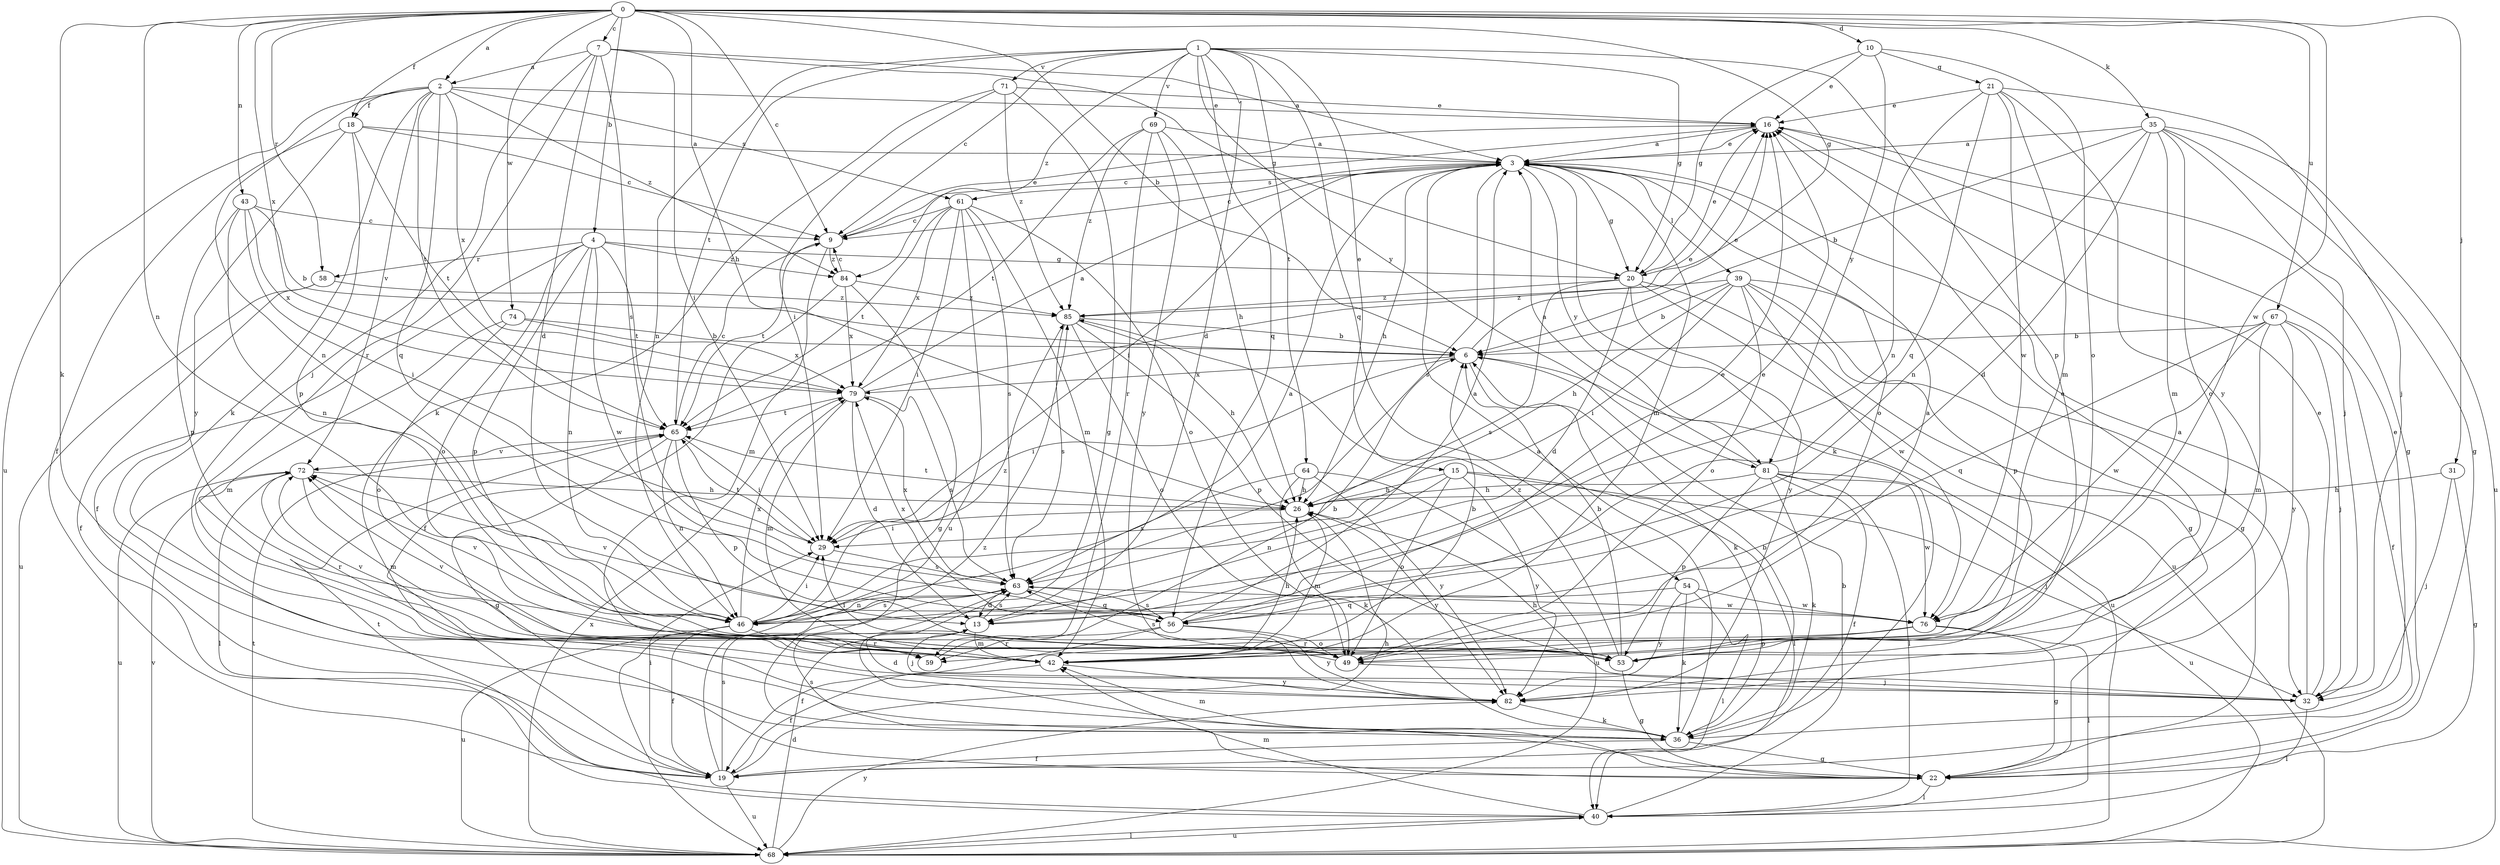strict digraph  {
0;
1;
2;
3;
4;
6;
7;
9;
10;
13;
15;
16;
18;
19;
20;
21;
22;
26;
29;
31;
32;
35;
36;
39;
40;
42;
43;
46;
49;
53;
54;
56;
58;
59;
61;
63;
64;
65;
67;
68;
69;
71;
72;
74;
76;
79;
81;
82;
84;
85;
0 -> 2  [label=a];
0 -> 4  [label=b];
0 -> 6  [label=b];
0 -> 7  [label=c];
0 -> 9  [label=c];
0 -> 10  [label=d];
0 -> 18  [label=f];
0 -> 20  [label=g];
0 -> 26  [label=h];
0 -> 31  [label=j];
0 -> 35  [label=k];
0 -> 36  [label=k];
0 -> 43  [label=n];
0 -> 46  [label=n];
0 -> 58  [label=r];
0 -> 67  [label=u];
0 -> 74  [label=w];
0 -> 76  [label=w];
0 -> 79  [label=x];
1 -> 9  [label=c];
1 -> 13  [label=d];
1 -> 15  [label=e];
1 -> 20  [label=g];
1 -> 46  [label=n];
1 -> 53  [label=p];
1 -> 54  [label=q];
1 -> 56  [label=q];
1 -> 64  [label=t];
1 -> 65  [label=t];
1 -> 69  [label=v];
1 -> 71  [label=v];
1 -> 81  [label=y];
1 -> 84  [label=z];
2 -> 16  [label=e];
2 -> 18  [label=f];
2 -> 36  [label=k];
2 -> 46  [label=n];
2 -> 56  [label=q];
2 -> 61  [label=s];
2 -> 65  [label=t];
2 -> 68  [label=u];
2 -> 72  [label=v];
2 -> 79  [label=x];
2 -> 84  [label=z];
3 -> 9  [label=c];
3 -> 16  [label=e];
3 -> 20  [label=g];
3 -> 26  [label=h];
3 -> 29  [label=i];
3 -> 36  [label=k];
3 -> 39  [label=l];
3 -> 42  [label=m];
3 -> 49  [label=o];
3 -> 61  [label=s];
3 -> 63  [label=s];
3 -> 81  [label=y];
4 -> 19  [label=f];
4 -> 20  [label=g];
4 -> 46  [label=n];
4 -> 49  [label=o];
4 -> 53  [label=p];
4 -> 58  [label=r];
4 -> 65  [label=t];
4 -> 76  [label=w];
4 -> 84  [label=z];
6 -> 16  [label=e];
6 -> 29  [label=i];
6 -> 36  [label=k];
6 -> 68  [label=u];
6 -> 79  [label=x];
7 -> 2  [label=a];
7 -> 3  [label=a];
7 -> 13  [label=d];
7 -> 20  [label=g];
7 -> 29  [label=i];
7 -> 32  [label=j];
7 -> 59  [label=r];
7 -> 63  [label=s];
9 -> 16  [label=e];
9 -> 42  [label=m];
9 -> 65  [label=t];
9 -> 84  [label=z];
10 -> 16  [label=e];
10 -> 20  [label=g];
10 -> 21  [label=g];
10 -> 49  [label=o];
10 -> 81  [label=y];
13 -> 16  [label=e];
13 -> 32  [label=j];
13 -> 42  [label=m];
13 -> 63  [label=s];
15 -> 26  [label=h];
15 -> 32  [label=j];
15 -> 40  [label=l];
15 -> 46  [label=n];
15 -> 49  [label=o];
15 -> 82  [label=y];
16 -> 3  [label=a];
16 -> 9  [label=c];
16 -> 22  [label=g];
18 -> 3  [label=a];
18 -> 9  [label=c];
18 -> 19  [label=f];
18 -> 53  [label=p];
18 -> 65  [label=t];
18 -> 82  [label=y];
19 -> 26  [label=h];
19 -> 29  [label=i];
19 -> 63  [label=s];
19 -> 68  [label=u];
19 -> 85  [label=z];
20 -> 13  [label=d];
20 -> 16  [label=e];
20 -> 22  [label=g];
20 -> 63  [label=s];
20 -> 68  [label=u];
20 -> 82  [label=y];
20 -> 85  [label=z];
21 -> 16  [label=e];
21 -> 32  [label=j];
21 -> 42  [label=m];
21 -> 46  [label=n];
21 -> 56  [label=q];
21 -> 76  [label=w];
21 -> 82  [label=y];
22 -> 40  [label=l];
22 -> 63  [label=s];
26 -> 29  [label=i];
26 -> 42  [label=m];
26 -> 65  [label=t];
26 -> 82  [label=y];
29 -> 63  [label=s];
29 -> 65  [label=t];
31 -> 22  [label=g];
31 -> 26  [label=h];
31 -> 32  [label=j];
32 -> 3  [label=a];
32 -> 16  [label=e];
32 -> 26  [label=h];
32 -> 40  [label=l];
35 -> 3  [label=a];
35 -> 6  [label=b];
35 -> 13  [label=d];
35 -> 22  [label=g];
35 -> 32  [label=j];
35 -> 42  [label=m];
35 -> 46  [label=n];
35 -> 49  [label=o];
35 -> 68  [label=u];
36 -> 3  [label=a];
36 -> 6  [label=b];
36 -> 16  [label=e];
36 -> 19  [label=f];
36 -> 22  [label=g];
36 -> 42  [label=m];
39 -> 6  [label=b];
39 -> 22  [label=g];
39 -> 26  [label=h];
39 -> 29  [label=i];
39 -> 32  [label=j];
39 -> 49  [label=o];
39 -> 53  [label=p];
39 -> 76  [label=w];
39 -> 85  [label=z];
40 -> 6  [label=b];
40 -> 42  [label=m];
40 -> 65  [label=t];
40 -> 68  [label=u];
42 -> 6  [label=b];
42 -> 19  [label=f];
42 -> 26  [label=h];
42 -> 72  [label=v];
42 -> 82  [label=y];
43 -> 6  [label=b];
43 -> 9  [label=c];
43 -> 29  [label=i];
43 -> 46  [label=n];
43 -> 53  [label=p];
43 -> 79  [label=x];
46 -> 3  [label=a];
46 -> 19  [label=f];
46 -> 29  [label=i];
46 -> 59  [label=r];
46 -> 63  [label=s];
46 -> 68  [label=u];
46 -> 72  [label=v];
46 -> 79  [label=x];
46 -> 85  [label=z];
49 -> 3  [label=a];
49 -> 29  [label=i];
49 -> 32  [label=j];
49 -> 63  [label=s];
49 -> 72  [label=v];
53 -> 6  [label=b];
53 -> 16  [label=e];
53 -> 22  [label=g];
53 -> 85  [label=z];
54 -> 36  [label=k];
54 -> 40  [label=l];
54 -> 56  [label=q];
54 -> 76  [label=w];
54 -> 82  [label=y];
56 -> 3  [label=a];
56 -> 16  [label=e];
56 -> 19  [label=f];
56 -> 49  [label=o];
56 -> 59  [label=r];
56 -> 63  [label=s];
56 -> 72  [label=v];
56 -> 79  [label=x];
56 -> 82  [label=y];
58 -> 19  [label=f];
58 -> 68  [label=u];
58 -> 85  [label=z];
59 -> 6  [label=b];
61 -> 9  [label=c];
61 -> 29  [label=i];
61 -> 42  [label=m];
61 -> 49  [label=o];
61 -> 63  [label=s];
61 -> 65  [label=t];
61 -> 68  [label=u];
61 -> 79  [label=x];
63 -> 13  [label=d];
63 -> 46  [label=n];
63 -> 56  [label=q];
63 -> 76  [label=w];
63 -> 79  [label=x];
64 -> 26  [label=h];
64 -> 36  [label=k];
64 -> 63  [label=s];
64 -> 68  [label=u];
64 -> 82  [label=y];
65 -> 9  [label=c];
65 -> 22  [label=g];
65 -> 29  [label=i];
65 -> 46  [label=n];
65 -> 53  [label=p];
65 -> 72  [label=v];
67 -> 6  [label=b];
67 -> 19  [label=f];
67 -> 32  [label=j];
67 -> 42  [label=m];
67 -> 56  [label=q];
67 -> 76  [label=w];
67 -> 82  [label=y];
68 -> 13  [label=d];
68 -> 40  [label=l];
68 -> 65  [label=t];
68 -> 72  [label=v];
68 -> 79  [label=x];
68 -> 82  [label=y];
69 -> 3  [label=a];
69 -> 26  [label=h];
69 -> 59  [label=r];
69 -> 65  [label=t];
69 -> 82  [label=y];
69 -> 85  [label=z];
71 -> 16  [label=e];
71 -> 22  [label=g];
71 -> 29  [label=i];
71 -> 36  [label=k];
71 -> 85  [label=z];
72 -> 26  [label=h];
72 -> 40  [label=l];
72 -> 42  [label=m];
72 -> 59  [label=r];
72 -> 68  [label=u];
74 -> 6  [label=b];
74 -> 42  [label=m];
74 -> 49  [label=o];
74 -> 79  [label=x];
76 -> 22  [label=g];
76 -> 40  [label=l];
76 -> 53  [label=p];
76 -> 59  [label=r];
79 -> 3  [label=a];
79 -> 13  [label=d];
79 -> 16  [label=e];
79 -> 42  [label=m];
79 -> 63  [label=s];
79 -> 65  [label=t];
81 -> 3  [label=a];
81 -> 19  [label=f];
81 -> 26  [label=h];
81 -> 36  [label=k];
81 -> 40  [label=l];
81 -> 53  [label=p];
81 -> 68  [label=u];
81 -> 76  [label=w];
82 -> 13  [label=d];
82 -> 36  [label=k];
84 -> 9  [label=c];
84 -> 19  [label=f];
84 -> 22  [label=g];
84 -> 79  [label=x];
84 -> 85  [label=z];
85 -> 6  [label=b];
85 -> 26  [label=h];
85 -> 49  [label=o];
85 -> 53  [label=p];
85 -> 63  [label=s];
}
